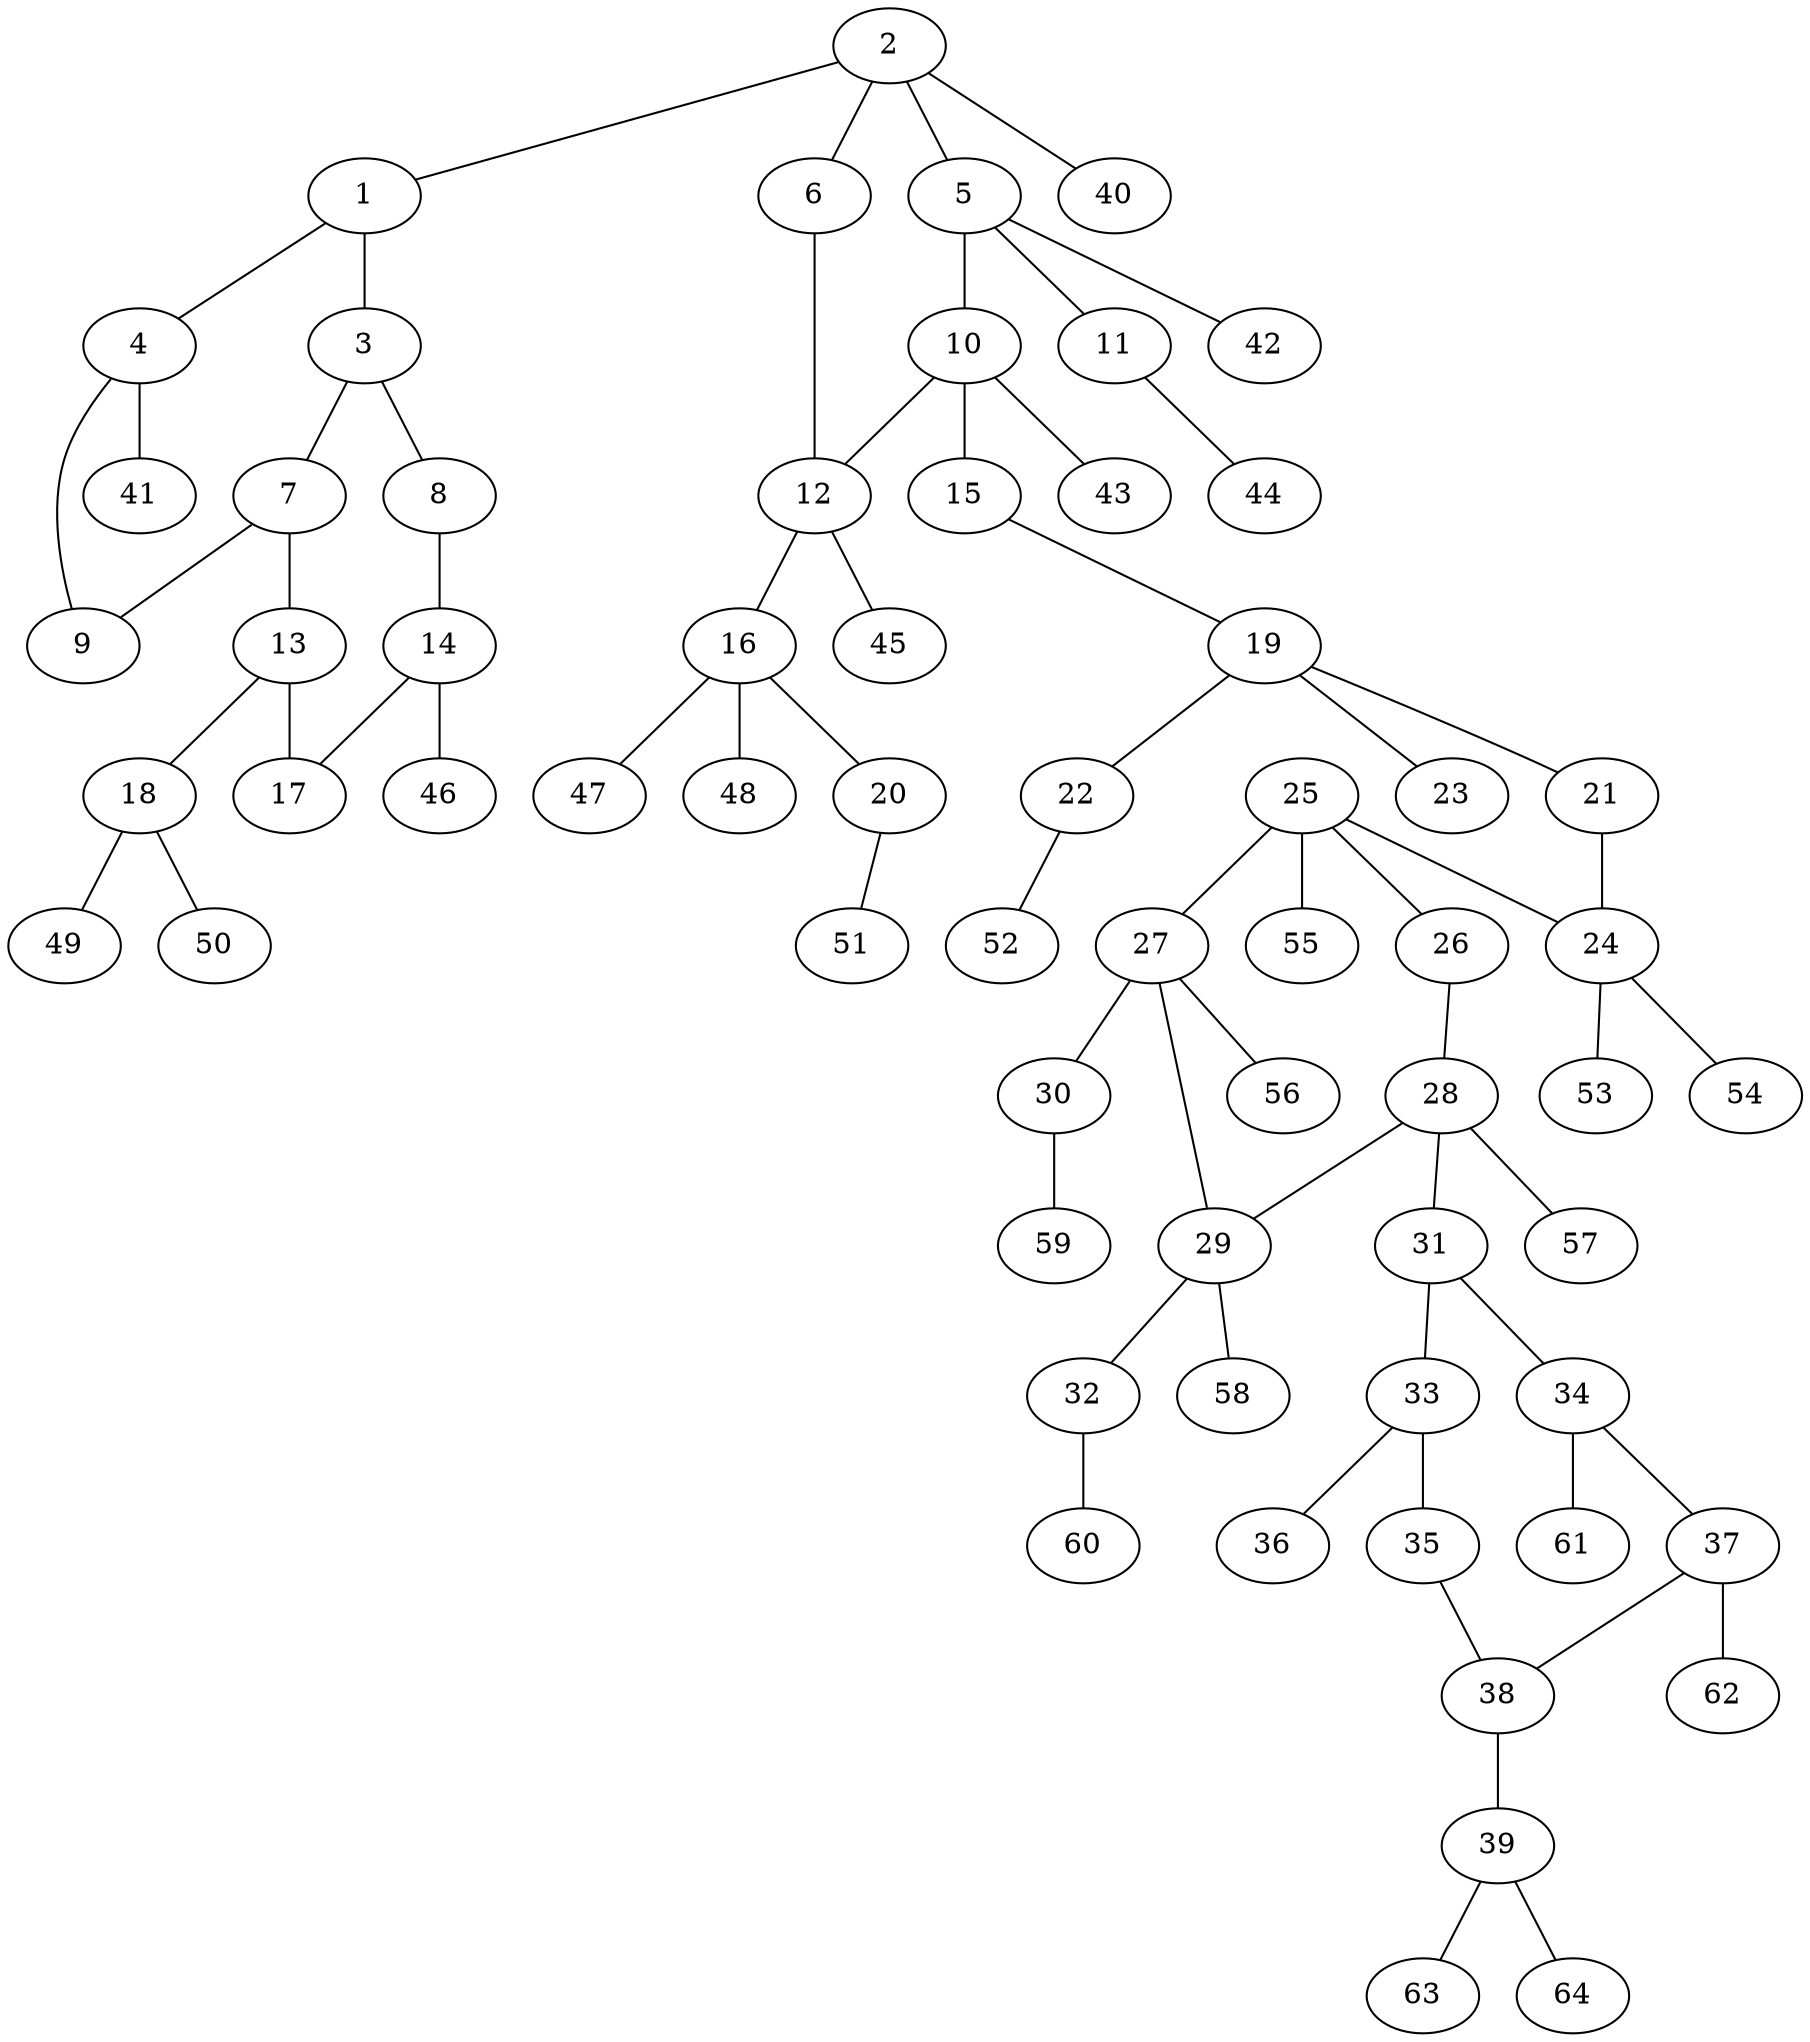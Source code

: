 graph molecule_186 {
	1	 [chem=N];
	3	 [chem=C];
	1 -- 3	 [valence=1];
	4	 [chem=C];
	1 -- 4	 [valence=1];
	2	 [chem=C];
	2 -- 1	 [valence=1];
	5	 [chem=C];
	2 -- 5	 [valence=1];
	6	 [chem=O];
	2 -- 6	 [valence=1];
	40	 [chem=H];
	2 -- 40	 [valence=1];
	7	 [chem=C];
	3 -- 7	 [valence=2];
	8	 [chem=N];
	3 -- 8	 [valence=1];
	9	 [chem=N];
	4 -- 9	 [valence=2];
	41	 [chem=H];
	4 -- 41	 [valence=1];
	10	 [chem=C];
	5 -- 10	 [valence=1];
	11	 [chem=O];
	5 -- 11	 [valence=1];
	42	 [chem=H];
	5 -- 42	 [valence=1];
	12	 [chem=C];
	6 -- 12	 [valence=1];
	7 -- 9	 [valence=1];
	13	 [chem=C];
	7 -- 13	 [valence=1];
	14	 [chem=C];
	8 -- 14	 [valence=2];
	10 -- 12	 [valence=1];
	15	 [chem=O];
	10 -- 15	 [valence=1];
	43	 [chem=H];
	10 -- 43	 [valence=1];
	44	 [chem=H];
	11 -- 44	 [valence=1];
	16	 [chem=C];
	12 -- 16	 [valence=1];
	45	 [chem=H];
	12 -- 45	 [valence=1];
	17	 [chem=N];
	13 -- 17	 [valence=2];
	18	 [chem=N];
	13 -- 18	 [valence=1];
	14 -- 17	 [valence=1];
	46	 [chem=H];
	14 -- 46	 [valence=1];
	19	 [chem=P];
	15 -- 19	 [valence=1];
	20	 [chem=O];
	16 -- 20	 [valence=1];
	47	 [chem=H];
	16 -- 47	 [valence=1];
	48	 [chem=H];
	16 -- 48	 [valence=1];
	49	 [chem=H];
	18 -- 49	 [valence=1];
	50	 [chem=H];
	18 -- 50	 [valence=1];
	21	 [chem=O];
	19 -- 21	 [valence=1];
	22	 [chem=O];
	19 -- 22	 [valence=1];
	23	 [chem=O];
	19 -- 23	 [valence=2];
	51	 [chem=H];
	20 -- 51	 [valence=1];
	24	 [chem=C];
	21 -- 24	 [valence=1];
	52	 [chem=H];
	22 -- 52	 [valence=1];
	53	 [chem=H];
	24 -- 53	 [valence=1];
	54	 [chem=H];
	24 -- 54	 [valence=1];
	25	 [chem=C];
	25 -- 24	 [valence=1];
	26	 [chem=O];
	25 -- 26	 [valence=1];
	27	 [chem=C];
	25 -- 27	 [valence=1];
	55	 [chem=H];
	25 -- 55	 [valence=1];
	28	 [chem=C];
	26 -- 28	 [valence=1];
	29	 [chem=C];
	27 -- 29	 [valence=1];
	30	 [chem=O];
	27 -- 30	 [valence=1];
	56	 [chem=H];
	27 -- 56	 [valence=1];
	28 -- 29	 [valence=1];
	31	 [chem=N];
	28 -- 31	 [valence=1];
	57	 [chem=H];
	28 -- 57	 [valence=1];
	32	 [chem=O];
	29 -- 32	 [valence=1];
	58	 [chem=H];
	29 -- 58	 [valence=1];
	59	 [chem=H];
	30 -- 59	 [valence=1];
	33	 [chem=C];
	31 -- 33	 [valence=1];
	34	 [chem=C];
	31 -- 34	 [valence=1];
	60	 [chem=H];
	32 -- 60	 [valence=1];
	35	 [chem=N];
	33 -- 35	 [valence=1];
	36	 [chem=O];
	33 -- 36	 [valence=2];
	37	 [chem=C];
	34 -- 37	 [valence=2];
	61	 [chem=H];
	34 -- 61	 [valence=1];
	38	 [chem=C];
	35 -- 38	 [valence=2];
	37 -- 38	 [valence=1];
	62	 [chem=H];
	37 -- 62	 [valence=1];
	39	 [chem=N];
	38 -- 39	 [valence=1];
	63	 [chem=H];
	39 -- 63	 [valence=1];
	64	 [chem=H];
	39 -- 64	 [valence=1];
}
